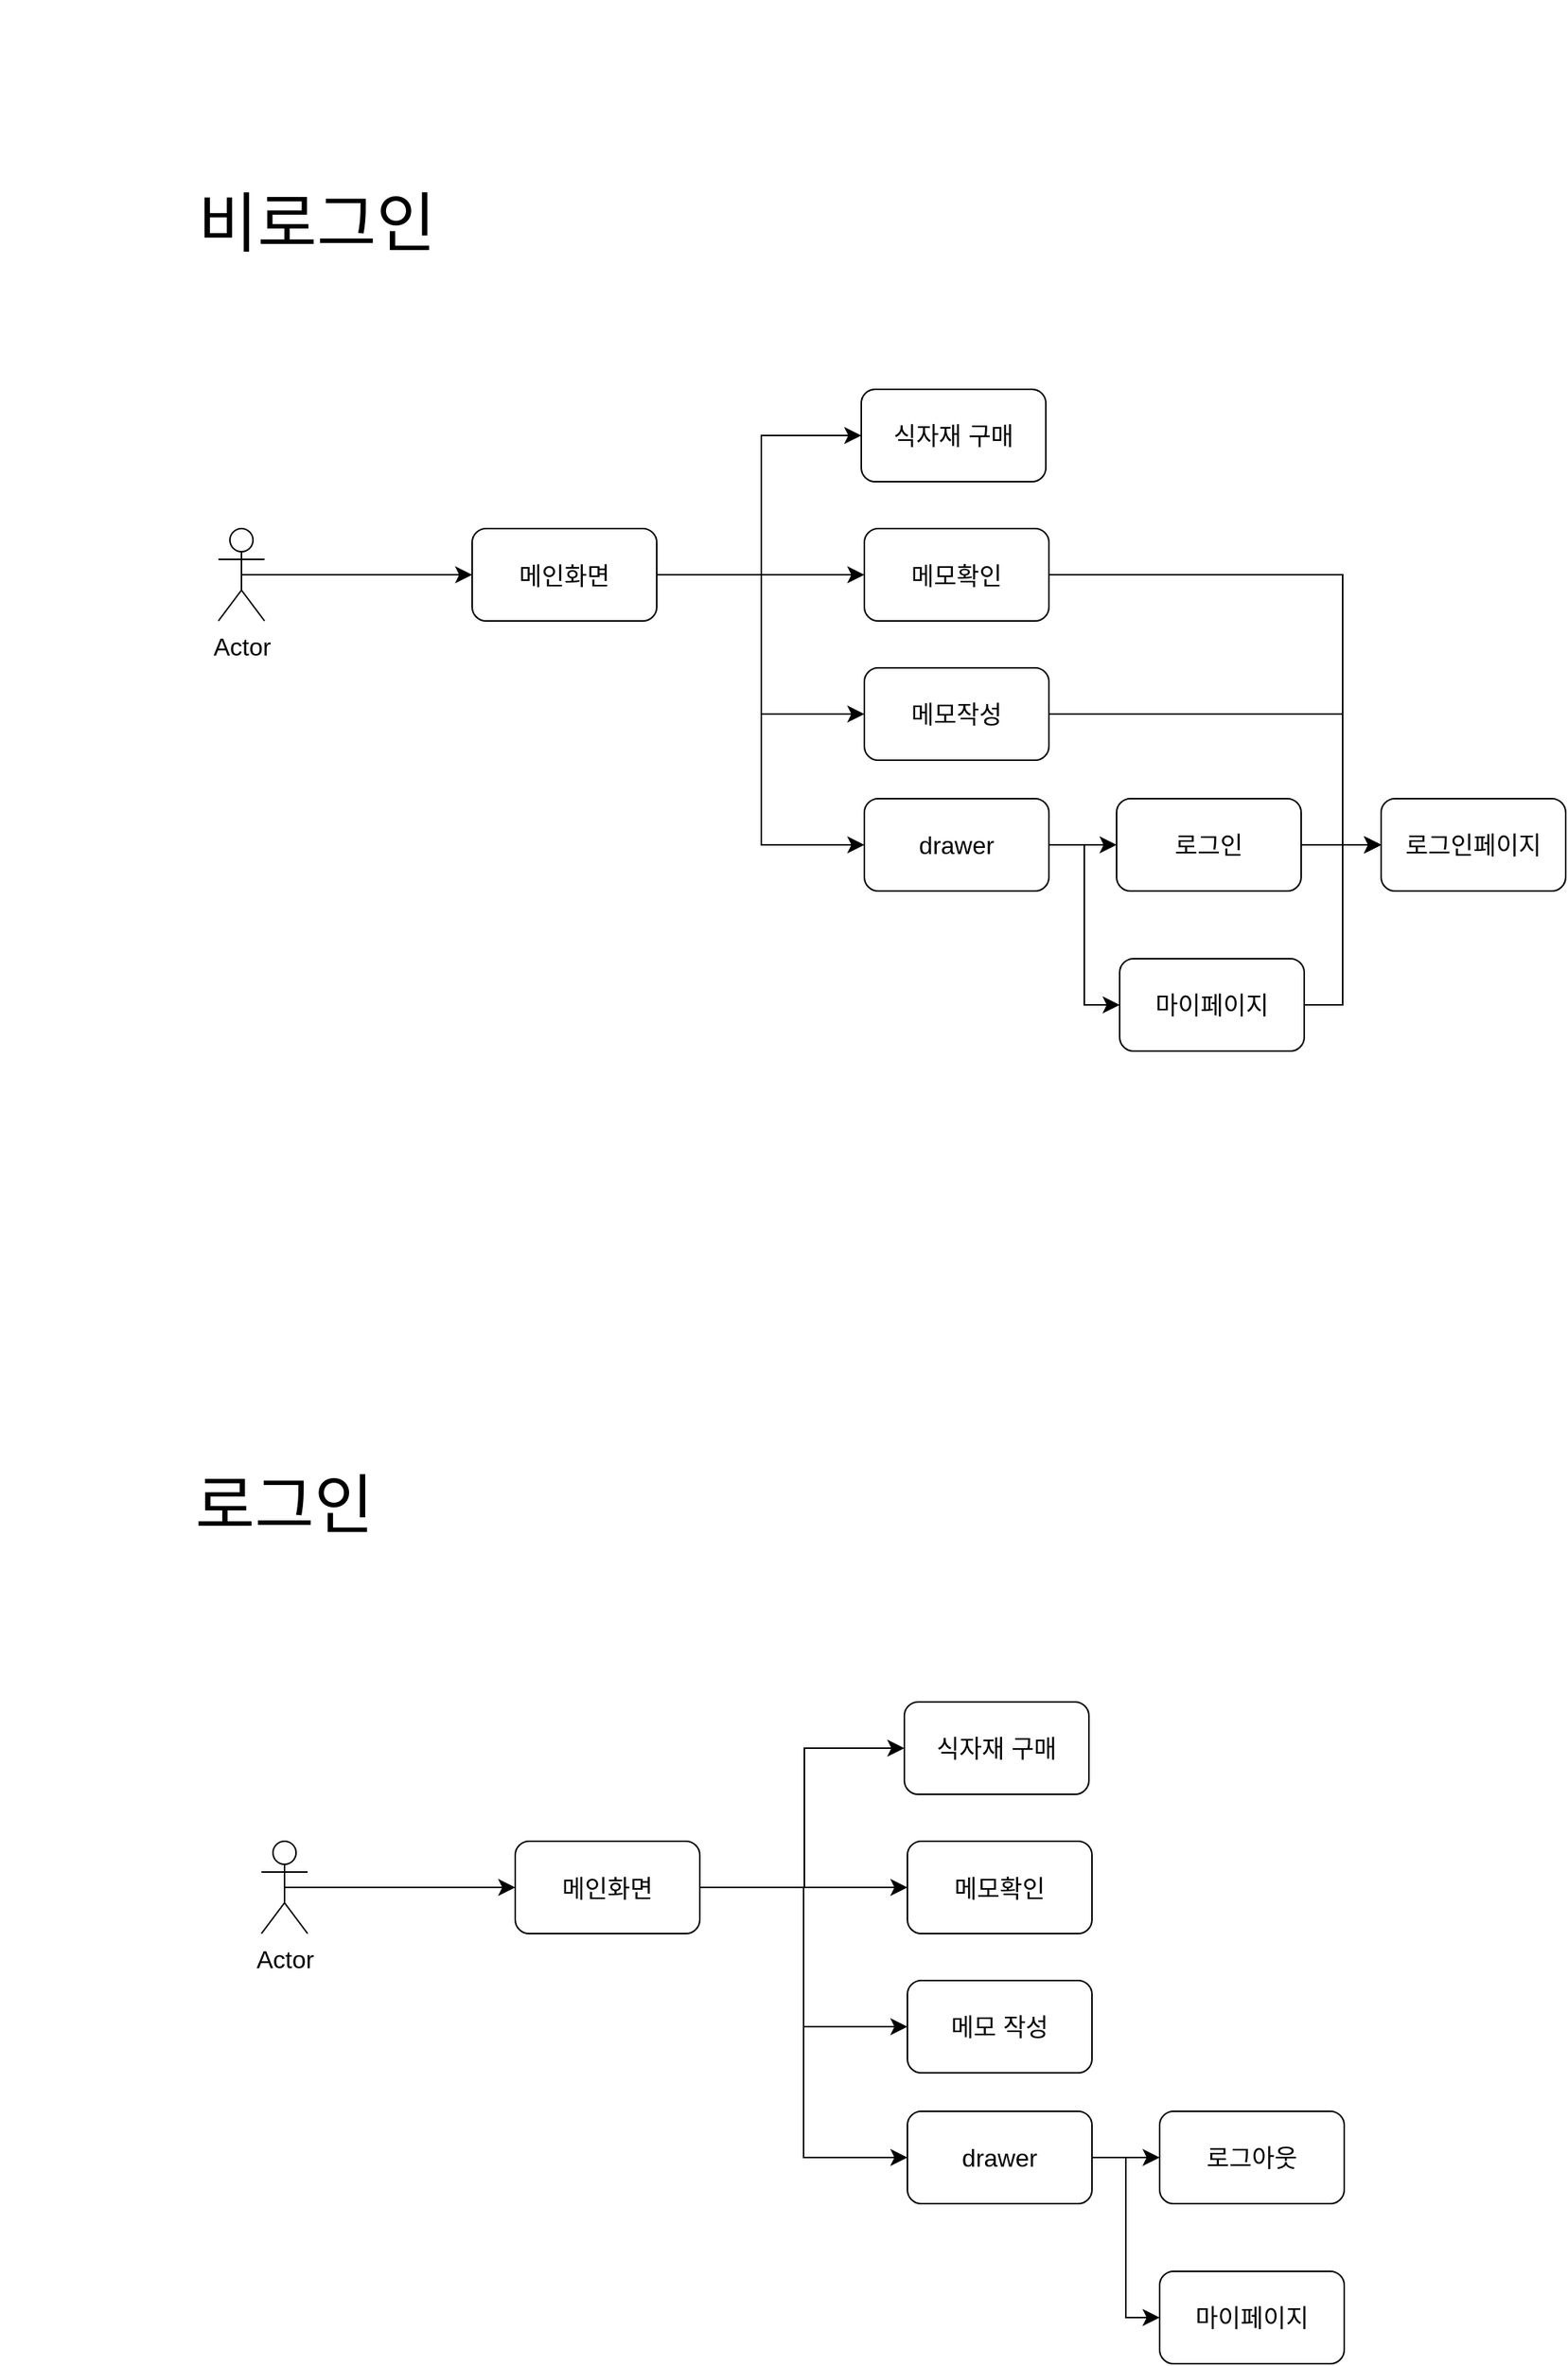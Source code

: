 <mxfile version="21.2.1" type="device">
  <diagram name="페이지-1" id="iwLooRadtHO6xEn8P8Ku">
    <mxGraphModel dx="2170" dy="2040" grid="0" gridSize="10" guides="1" tooltips="1" connect="1" arrows="1" fold="1" page="0" pageScale="1" pageWidth="827" pageHeight="1169" math="0" shadow="0">
      <root>
        <mxCell id="0" />
        <mxCell id="1" parent="0" />
        <mxCell id="E8r4IcUr0whJtbiXx9n1-1" value="Actor" style="shape=umlActor;verticalLabelPosition=bottom;verticalAlign=top;html=1;outlineConnect=0;fontSize=16;" parent="1" vertex="1">
          <mxGeometry x="-181" y="269.5" width="30" height="60" as="geometry" />
        </mxCell>
        <mxCell id="E8r4IcUr0whJtbiXx9n1-35" style="edgeStyle=orthogonalEdgeStyle;rounded=0;orthogonalLoop=1;jettySize=auto;html=1;entryX=0;entryY=0.5;entryDx=0;entryDy=0;fontSize=12;startSize=8;endSize=8;exitX=1;exitY=0.5;exitDx=0;exitDy=0;" parent="1" source="E8r4IcUr0whJtbiXx9n1-2" target="E8r4IcUr0whJtbiXx9n1-13" edge="1">
          <mxGeometry relative="1" as="geometry">
            <Array as="points">
              <mxPoint x="172" y="299" />
              <mxPoint x="172" y="209" />
            </Array>
          </mxGeometry>
        </mxCell>
        <mxCell id="E8r4IcUr0whJtbiXx9n1-36" style="edgeStyle=none;curved=1;rounded=0;orthogonalLoop=1;jettySize=auto;html=1;entryX=0;entryY=0.5;entryDx=0;entryDy=0;fontSize=12;startSize=8;endSize=8;" parent="1" source="E8r4IcUr0whJtbiXx9n1-2" target="E8r4IcUr0whJtbiXx9n1-18" edge="1">
          <mxGeometry relative="1" as="geometry" />
        </mxCell>
        <mxCell id="E8r4IcUr0whJtbiXx9n1-37" style="edgeStyle=orthogonalEdgeStyle;rounded=0;orthogonalLoop=1;jettySize=auto;html=1;entryX=0;entryY=0.5;entryDx=0;entryDy=0;fontSize=12;startSize=8;endSize=8;exitX=1;exitY=0.5;exitDx=0;exitDy=0;" parent="1" source="E8r4IcUr0whJtbiXx9n1-2" target="E8r4IcUr0whJtbiXx9n1-9" edge="1">
          <mxGeometry relative="1" as="geometry">
            <Array as="points">
              <mxPoint x="172" y="299" />
              <mxPoint x="172" y="390" />
            </Array>
          </mxGeometry>
        </mxCell>
        <mxCell id="E8r4IcUr0whJtbiXx9n1-39" style="edgeStyle=orthogonalEdgeStyle;rounded=0;orthogonalLoop=1;jettySize=auto;html=1;entryX=0;entryY=0.5;entryDx=0;entryDy=0;fontSize=12;startSize=8;endSize=8;exitX=1;exitY=0.5;exitDx=0;exitDy=0;" parent="1" source="E8r4IcUr0whJtbiXx9n1-2" target="E8r4IcUr0whJtbiXx9n1-10" edge="1">
          <mxGeometry relative="1" as="geometry">
            <Array as="points">
              <mxPoint x="172" y="299" />
              <mxPoint x="172" y="475" />
            </Array>
          </mxGeometry>
        </mxCell>
        <mxCell id="E8r4IcUr0whJtbiXx9n1-2" value="메인화면" style="rounded=1;whiteSpace=wrap;html=1;fontSize=16;" parent="1" vertex="1">
          <mxGeometry x="-16" y="269.5" width="120" height="60" as="geometry" />
        </mxCell>
        <mxCell id="E8r4IcUr0whJtbiXx9n1-38" style="edgeStyle=orthogonalEdgeStyle;rounded=0;orthogonalLoop=1;jettySize=auto;html=1;entryX=0;entryY=0.5;entryDx=0;entryDy=0;fontSize=12;startSize=8;endSize=8;" parent="1" source="E8r4IcUr0whJtbiXx9n1-9" target="E8r4IcUr0whJtbiXx9n1-28" edge="1">
          <mxGeometry relative="1" as="geometry">
            <Array as="points">
              <mxPoint x="550" y="390" />
              <mxPoint x="550" y="475" />
            </Array>
          </mxGeometry>
        </mxCell>
        <mxCell id="E8r4IcUr0whJtbiXx9n1-9" value="메모작성" style="rounded=1;whiteSpace=wrap;html=1;fontSize=16;" parent="1" vertex="1">
          <mxGeometry x="239" y="360" width="120" height="60" as="geometry" />
        </mxCell>
        <mxCell id="E8r4IcUr0whJtbiXx9n1-26" style="edgeStyle=none;curved=1;rounded=0;orthogonalLoop=1;jettySize=auto;html=1;entryX=0;entryY=0.5;entryDx=0;entryDy=0;fontSize=12;startSize=8;endSize=8;" parent="1" source="E8r4IcUr0whJtbiXx9n1-10" target="E8r4IcUr0whJtbiXx9n1-11" edge="1">
          <mxGeometry relative="1" as="geometry" />
        </mxCell>
        <mxCell id="E8r4IcUr0whJtbiXx9n1-27" style="edgeStyle=orthogonalEdgeStyle;rounded=0;orthogonalLoop=1;jettySize=auto;html=1;entryX=0;entryY=0.5;entryDx=0;entryDy=0;fontSize=12;startSize=8;endSize=8;exitX=1;exitY=0.5;exitDx=0;exitDy=0;" parent="1" source="E8r4IcUr0whJtbiXx9n1-10" target="E8r4IcUr0whJtbiXx9n1-12" edge="1">
          <mxGeometry relative="1" as="geometry" />
        </mxCell>
        <mxCell id="E8r4IcUr0whJtbiXx9n1-10" value="drawer" style="rounded=1;whiteSpace=wrap;html=1;fontSize=16;" parent="1" vertex="1">
          <mxGeometry x="239" y="445" width="120" height="60" as="geometry" />
        </mxCell>
        <mxCell id="E8r4IcUr0whJtbiXx9n1-29" style="edgeStyle=none;curved=1;rounded=0;orthogonalLoop=1;jettySize=auto;html=1;entryX=0;entryY=0.5;entryDx=0;entryDy=0;fontSize=12;startSize=8;endSize=8;" parent="1" source="E8r4IcUr0whJtbiXx9n1-11" target="E8r4IcUr0whJtbiXx9n1-28" edge="1">
          <mxGeometry relative="1" as="geometry" />
        </mxCell>
        <mxCell id="E8r4IcUr0whJtbiXx9n1-11" value="로그인" style="rounded=1;whiteSpace=wrap;html=1;fontSize=16;" parent="1" vertex="1">
          <mxGeometry x="403" y="445" width="120" height="60" as="geometry" />
        </mxCell>
        <mxCell id="E8r4IcUr0whJtbiXx9n1-30" style="edgeStyle=orthogonalEdgeStyle;rounded=0;orthogonalLoop=1;jettySize=auto;html=1;entryX=0;entryY=0.5;entryDx=0;entryDy=0;fontSize=12;startSize=8;endSize=8;" parent="1" source="E8r4IcUr0whJtbiXx9n1-12" target="E8r4IcUr0whJtbiXx9n1-28" edge="1">
          <mxGeometry relative="1" as="geometry" />
        </mxCell>
        <mxCell id="E8r4IcUr0whJtbiXx9n1-12" value="마이페이지" style="rounded=1;whiteSpace=wrap;html=1;fontSize=16;" parent="1" vertex="1">
          <mxGeometry x="405" y="549" width="120" height="60" as="geometry" />
        </mxCell>
        <mxCell id="E8r4IcUr0whJtbiXx9n1-13" value="식자재 구매" style="rounded=1;whiteSpace=wrap;html=1;fontSize=16;" parent="1" vertex="1">
          <mxGeometry x="237" y="179" width="120" height="60" as="geometry" />
        </mxCell>
        <mxCell id="E8r4IcUr0whJtbiXx9n1-14" style="edgeStyle=none;curved=1;rounded=0;orthogonalLoop=1;jettySize=auto;html=1;exitX=0.5;exitY=0.5;exitDx=0;exitDy=0;exitPerimeter=0;fontSize=12;startSize=8;endSize=8;entryX=0;entryY=0.5;entryDx=0;entryDy=0;" parent="1" source="E8r4IcUr0whJtbiXx9n1-1" target="E8r4IcUr0whJtbiXx9n1-2" edge="1">
          <mxGeometry relative="1" as="geometry" />
        </mxCell>
        <mxCell id="NLIS4XyhHWRJ7z31r4XH-2" style="edgeStyle=orthogonalEdgeStyle;rounded=0;orthogonalLoop=1;jettySize=auto;html=1;entryX=0;entryY=0.5;entryDx=0;entryDy=0;" edge="1" parent="1" source="E8r4IcUr0whJtbiXx9n1-18" target="E8r4IcUr0whJtbiXx9n1-28">
          <mxGeometry relative="1" as="geometry">
            <Array as="points">
              <mxPoint x="550" y="300" />
              <mxPoint x="550" y="475" />
            </Array>
          </mxGeometry>
        </mxCell>
        <mxCell id="E8r4IcUr0whJtbiXx9n1-18" value="메모확인" style="rounded=1;whiteSpace=wrap;html=1;fontSize=16;" parent="1" vertex="1">
          <mxGeometry x="239" y="269.5" width="120" height="60" as="geometry" />
        </mxCell>
        <mxCell id="E8r4IcUr0whJtbiXx9n1-28" value="로그인페이지" style="rounded=1;whiteSpace=wrap;html=1;fontSize=16;" parent="1" vertex="1">
          <mxGeometry x="575" y="445" width="120" height="60" as="geometry" />
        </mxCell>
        <mxCell id="E8r4IcUr0whJtbiXx9n1-40" value="Actor" style="shape=umlActor;verticalLabelPosition=bottom;verticalAlign=top;html=1;outlineConnect=0;fontSize=16;" parent="1" vertex="1">
          <mxGeometry x="-153" y="1122.5" width="30" height="60" as="geometry" />
        </mxCell>
        <mxCell id="E8r4IcUr0whJtbiXx9n1-42" style="edgeStyle=orthogonalEdgeStyle;rounded=0;orthogonalLoop=1;jettySize=auto;html=1;entryX=0;entryY=0.5;entryDx=0;entryDy=0;fontSize=12;startSize=8;endSize=8;exitX=1;exitY=0.5;exitDx=0;exitDy=0;" parent="1" source="E8r4IcUr0whJtbiXx9n1-46" target="E8r4IcUr0whJtbiXx9n1-56" edge="1">
          <mxGeometry relative="1" as="geometry">
            <Array as="points">
              <mxPoint x="200" y="1152" />
              <mxPoint x="200" y="1062" />
            </Array>
          </mxGeometry>
        </mxCell>
        <mxCell id="E8r4IcUr0whJtbiXx9n1-43" style="edgeStyle=none;curved=1;rounded=0;orthogonalLoop=1;jettySize=auto;html=1;entryX=0;entryY=0.5;entryDx=0;entryDy=0;fontSize=12;startSize=8;endSize=8;" parent="1" source="E8r4IcUr0whJtbiXx9n1-46" target="E8r4IcUr0whJtbiXx9n1-63" edge="1">
          <mxGeometry relative="1" as="geometry" />
        </mxCell>
        <mxCell id="E8r4IcUr0whJtbiXx9n1-44" style="edgeStyle=orthogonalEdgeStyle;rounded=0;orthogonalLoop=1;jettySize=auto;html=1;entryX=0;entryY=0.5;entryDx=0;entryDy=0;fontSize=12;startSize=8;endSize=8;exitX=1;exitY=0.5;exitDx=0;exitDy=0;" parent="1" source="E8r4IcUr0whJtbiXx9n1-46" target="E8r4IcUr0whJtbiXx9n1-48" edge="1">
          <mxGeometry relative="1" as="geometry" />
        </mxCell>
        <mxCell id="E8r4IcUr0whJtbiXx9n1-45" style="edgeStyle=orthogonalEdgeStyle;rounded=0;orthogonalLoop=1;jettySize=auto;html=1;entryX=0;entryY=0.5;entryDx=0;entryDy=0;fontSize=12;startSize=8;endSize=8;exitX=1;exitY=0.5;exitDx=0;exitDy=0;" parent="1" source="E8r4IcUr0whJtbiXx9n1-46" target="E8r4IcUr0whJtbiXx9n1-51" edge="1">
          <mxGeometry relative="1" as="geometry" />
        </mxCell>
        <mxCell id="E8r4IcUr0whJtbiXx9n1-46" value="메인화면" style="rounded=1;whiteSpace=wrap;html=1;fontSize=16;" parent="1" vertex="1">
          <mxGeometry x="12" y="1122.5" width="120" height="60" as="geometry" />
        </mxCell>
        <mxCell id="E8r4IcUr0whJtbiXx9n1-48" value="메모 작성" style="rounded=1;whiteSpace=wrap;html=1;fontSize=16;" parent="1" vertex="1">
          <mxGeometry x="267" y="1213" width="120" height="60" as="geometry" />
        </mxCell>
        <mxCell id="E8r4IcUr0whJtbiXx9n1-49" style="edgeStyle=none;curved=1;rounded=0;orthogonalLoop=1;jettySize=auto;html=1;entryX=0;entryY=0.5;entryDx=0;entryDy=0;fontSize=12;startSize=8;endSize=8;" parent="1" source="E8r4IcUr0whJtbiXx9n1-51" target="E8r4IcUr0whJtbiXx9n1-53" edge="1">
          <mxGeometry relative="1" as="geometry" />
        </mxCell>
        <mxCell id="E8r4IcUr0whJtbiXx9n1-72" style="edgeStyle=orthogonalEdgeStyle;rounded=0;orthogonalLoop=1;jettySize=auto;html=1;entryX=0;entryY=0.5;entryDx=0;entryDy=0;fontSize=12;startSize=8;endSize=8;exitX=1;exitY=0.5;exitDx=0;exitDy=0;" parent="1" source="E8r4IcUr0whJtbiXx9n1-51" target="E8r4IcUr0whJtbiXx9n1-55" edge="1">
          <mxGeometry relative="1" as="geometry" />
        </mxCell>
        <mxCell id="E8r4IcUr0whJtbiXx9n1-51" value="drawer" style="rounded=1;whiteSpace=wrap;html=1;fontSize=16;" parent="1" vertex="1">
          <mxGeometry x="267" y="1298" width="120" height="60" as="geometry" />
        </mxCell>
        <mxCell id="E8r4IcUr0whJtbiXx9n1-53" value="로그아웃" style="rounded=1;whiteSpace=wrap;html=1;fontSize=16;" parent="1" vertex="1">
          <mxGeometry x="431" y="1298" width="120" height="60" as="geometry" />
        </mxCell>
        <mxCell id="E8r4IcUr0whJtbiXx9n1-55" value="마이페이지" style="rounded=1;whiteSpace=wrap;html=1;fontSize=16;" parent="1" vertex="1">
          <mxGeometry x="431" y="1402" width="120" height="60" as="geometry" />
        </mxCell>
        <mxCell id="E8r4IcUr0whJtbiXx9n1-56" value="식자재 구매" style="rounded=1;whiteSpace=wrap;html=1;fontSize=16;" parent="1" vertex="1">
          <mxGeometry x="265" y="1032" width="120" height="60" as="geometry" />
        </mxCell>
        <mxCell id="E8r4IcUr0whJtbiXx9n1-57" style="edgeStyle=none;curved=1;rounded=0;orthogonalLoop=1;jettySize=auto;html=1;exitX=0.5;exitY=0.5;exitDx=0;exitDy=0;exitPerimeter=0;fontSize=12;startSize=8;endSize=8;entryX=0;entryY=0.5;entryDx=0;entryDy=0;" parent="1" source="E8r4IcUr0whJtbiXx9n1-40" target="E8r4IcUr0whJtbiXx9n1-46" edge="1">
          <mxGeometry relative="1" as="geometry" />
        </mxCell>
        <mxCell id="E8r4IcUr0whJtbiXx9n1-63" value="메모확인" style="rounded=1;whiteSpace=wrap;html=1;fontSize=16;" parent="1" vertex="1">
          <mxGeometry x="267" y="1122.5" width="120" height="60" as="geometry" />
        </mxCell>
        <mxCell id="E8r4IcUr0whJtbiXx9n1-70" value="&lt;font style=&quot;font-size: 42px;&quot;&gt;비로그인&lt;/font&gt;" style="text;html=1;strokeColor=none;fillColor=none;align=center;verticalAlign=middle;whiteSpace=wrap;rounded=0;fontSize=16;" parent="1" vertex="1">
          <mxGeometry x="-302" y="-74" width="370" height="292" as="geometry" />
        </mxCell>
        <mxCell id="E8r4IcUr0whJtbiXx9n1-71" value="&lt;font style=&quot;font-size: 42px;&quot;&gt;로그인&lt;/font&gt;" style="text;html=1;strokeColor=none;fillColor=none;align=center;verticalAlign=middle;whiteSpace=wrap;rounded=0;fontSize=16;" parent="1" vertex="1">
          <mxGeometry x="-323" y="759" width="370" height="292" as="geometry" />
        </mxCell>
      </root>
    </mxGraphModel>
  </diagram>
</mxfile>
